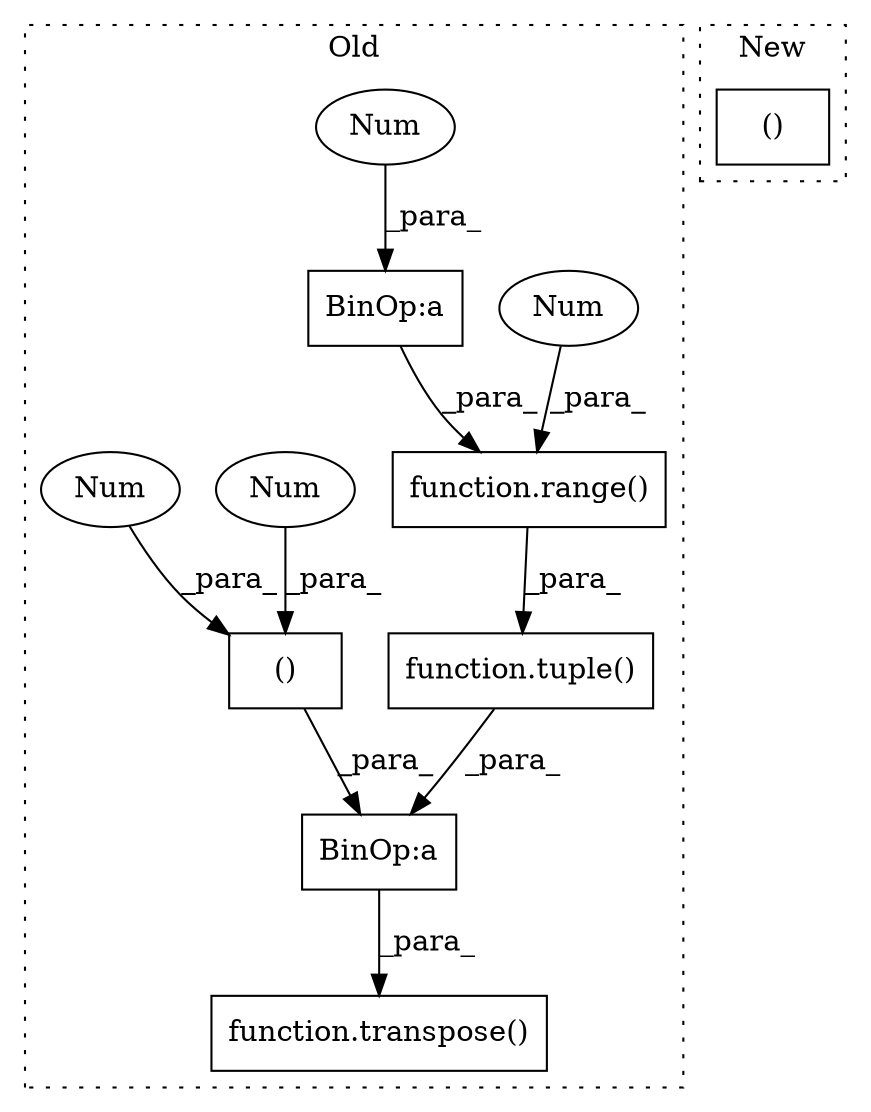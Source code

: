 digraph G {
subgraph cluster0 {
1 [label="function.transpose()" a="75" s="3114,3168" l="10,1" shape="box"];
3 [label="BinOp:a" a="82" s="3152" l="3" shape="box"];
4 [label="BinOp:a" a="82" s="3158" l="3" shape="box"];
5 [label="()" a="54" s="3163" l="4" shape="box"];
6 [label="function.range()" a="75" s="3135,3156" l="6,1" shape="box"];
7 [label="function.tuple()" a="75" s="3129,3157" l="6,1" shape="box"];
8 [label="Num" a="76" s="3165" l="2" shape="ellipse"];
9 [label="Num" a="76" s="3141" l="1" shape="ellipse"];
10 [label="Num" a="76" s="3155" l="1" shape="ellipse"];
11 [label="Num" a="76" s="3162" l="1" shape="ellipse"];
label = "Old";
style="dotted";
}
subgraph cluster1 {
2 [label="()" a="54" s="3117" l="2" shape="box"];
label = "New";
style="dotted";
}
3 -> 6 [label="_para_"];
4 -> 1 [label="_para_"];
5 -> 4 [label="_para_"];
6 -> 7 [label="_para_"];
7 -> 4 [label="_para_"];
8 -> 5 [label="_para_"];
9 -> 6 [label="_para_"];
10 -> 3 [label="_para_"];
11 -> 5 [label="_para_"];
}
